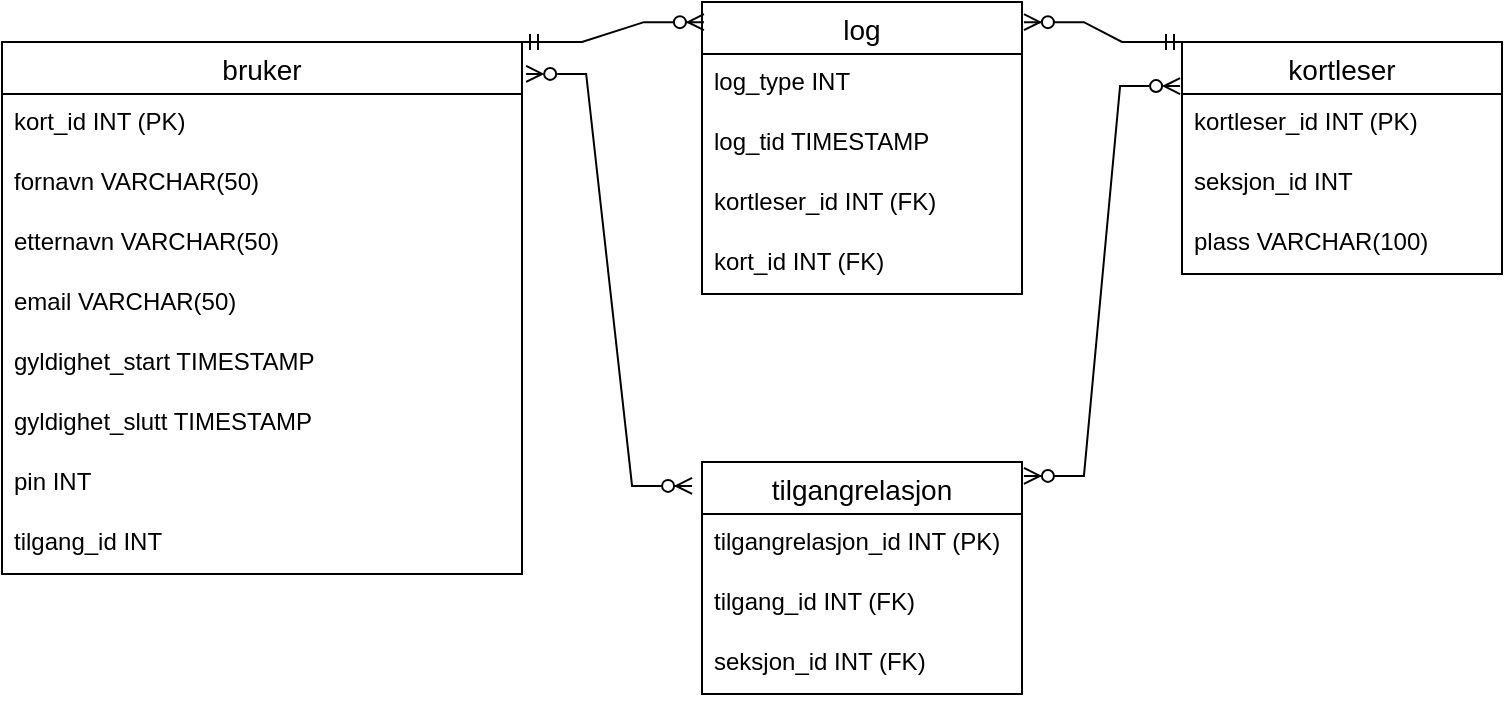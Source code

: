 <mxfile version="22.1.3" type="device">
  <diagram id="R2lEEEUBdFMjLlhIrx00" name="Page-1">
    <mxGraphModel dx="1562" dy="822" grid="0" gridSize="10" guides="1" tooltips="1" connect="1" arrows="1" fold="1" page="1" pageScale="1" pageWidth="850" pageHeight="1100" math="0" shadow="0" extFonts="Permanent Marker^https://fonts.googleapis.com/css?family=Permanent+Marker">
      <root>
        <mxCell id="0" />
        <mxCell id="1" parent="0" />
        <mxCell id="5ztRzxqujjNMiUvxfKSf-1" value="bruker" style="swimlane;fontStyle=0;childLayout=stackLayout;horizontal=1;startSize=26;horizontalStack=0;resizeParent=1;resizeParentMax=0;resizeLast=0;collapsible=1;marginBottom=0;align=center;fontSize=14;" parent="1" vertex="1">
          <mxGeometry x="40" y="40" width="260" height="266" as="geometry" />
        </mxCell>
        <mxCell id="5ztRzxqujjNMiUvxfKSf-2" value="kort_id INT (PK)" style="text;strokeColor=none;fillColor=none;spacingLeft=4;spacingRight=4;overflow=hidden;rotatable=0;points=[[0,0.5],[1,0.5]];portConstraint=eastwest;fontSize=12;whiteSpace=wrap;html=1;" parent="5ztRzxqujjNMiUvxfKSf-1" vertex="1">
          <mxGeometry y="26" width="260" height="30" as="geometry" />
        </mxCell>
        <mxCell id="5ztRzxqujjNMiUvxfKSf-3" value="fornavn VARCHAR(50)" style="text;strokeColor=none;fillColor=none;spacingLeft=4;spacingRight=4;overflow=hidden;rotatable=0;points=[[0,0.5],[1,0.5]];portConstraint=eastwest;fontSize=12;whiteSpace=wrap;html=1;" parent="5ztRzxqujjNMiUvxfKSf-1" vertex="1">
          <mxGeometry y="56" width="260" height="30" as="geometry" />
        </mxCell>
        <mxCell id="qw_QOssrDmkwzQ05NECk-21" value="etternavn VARCHAR(50)" style="text;strokeColor=none;fillColor=none;spacingLeft=4;spacingRight=4;overflow=hidden;rotatable=0;points=[[0,0.5],[1,0.5]];portConstraint=eastwest;fontSize=12;whiteSpace=wrap;html=1;" vertex="1" parent="5ztRzxqujjNMiUvxfKSf-1">
          <mxGeometry y="86" width="260" height="30" as="geometry" />
        </mxCell>
        <mxCell id="qw_QOssrDmkwzQ05NECk-22" value="email VARCHAR(50)" style="text;strokeColor=none;fillColor=none;spacingLeft=4;spacingRight=4;overflow=hidden;rotatable=0;points=[[0,0.5],[1,0.5]];portConstraint=eastwest;fontSize=12;whiteSpace=wrap;html=1;" vertex="1" parent="5ztRzxqujjNMiUvxfKSf-1">
          <mxGeometry y="116" width="260" height="30" as="geometry" />
        </mxCell>
        <mxCell id="5ztRzxqujjNMiUvxfKSf-4" value="gyldighet_start TIMESTAMP" style="text;strokeColor=none;fillColor=none;spacingLeft=4;spacingRight=4;overflow=hidden;rotatable=0;points=[[0,0.5],[1,0.5]];portConstraint=eastwest;fontSize=12;whiteSpace=wrap;html=1;" parent="5ztRzxqujjNMiUvxfKSf-1" vertex="1">
          <mxGeometry y="146" width="260" height="30" as="geometry" />
        </mxCell>
        <mxCell id="qw_QOssrDmkwzQ05NECk-25" value="gyldighet_slutt TIMESTAMP" style="text;strokeColor=none;fillColor=none;spacingLeft=4;spacingRight=4;overflow=hidden;rotatable=0;points=[[0,0.5],[1,0.5]];portConstraint=eastwest;fontSize=12;whiteSpace=wrap;html=1;" vertex="1" parent="5ztRzxqujjNMiUvxfKSf-1">
          <mxGeometry y="176" width="260" height="30" as="geometry" />
        </mxCell>
        <mxCell id="qw_QOssrDmkwzQ05NECk-24" value="pin INT" style="text;strokeColor=none;fillColor=none;spacingLeft=4;spacingRight=4;overflow=hidden;rotatable=0;points=[[0,0.5],[1,0.5]];portConstraint=eastwest;fontSize=12;whiteSpace=wrap;html=1;" vertex="1" parent="5ztRzxqujjNMiUvxfKSf-1">
          <mxGeometry y="206" width="260" height="30" as="geometry" />
        </mxCell>
        <mxCell id="qw_QOssrDmkwzQ05NECk-23" value="tilgang_id INT" style="text;strokeColor=none;fillColor=none;spacingLeft=4;spacingRight=4;overflow=hidden;rotatable=0;points=[[0,0.5],[1,0.5]];portConstraint=eastwest;fontSize=12;whiteSpace=wrap;html=1;" vertex="1" parent="5ztRzxqujjNMiUvxfKSf-1">
          <mxGeometry y="236" width="260" height="30" as="geometry" />
        </mxCell>
        <mxCell id="qw_QOssrDmkwzQ05NECk-1" value="log" style="swimlane;fontStyle=0;childLayout=stackLayout;horizontal=1;startSize=26;horizontalStack=0;resizeParent=1;resizeParentMax=0;resizeLast=0;collapsible=1;marginBottom=0;align=center;fontSize=14;" vertex="1" parent="1">
          <mxGeometry x="390" y="20" width="160" height="146" as="geometry" />
        </mxCell>
        <mxCell id="qw_QOssrDmkwzQ05NECk-3" value="log_type INT" style="text;strokeColor=none;fillColor=none;spacingLeft=4;spacingRight=4;overflow=hidden;rotatable=0;points=[[0,0.5],[1,0.5]];portConstraint=eastwest;fontSize=12;whiteSpace=wrap;html=1;" vertex="1" parent="qw_QOssrDmkwzQ05NECk-1">
          <mxGeometry y="26" width="160" height="30" as="geometry" />
        </mxCell>
        <mxCell id="qw_QOssrDmkwzQ05NECk-4" value="log_tid TIMESTAMP" style="text;strokeColor=none;fillColor=none;spacingLeft=4;spacingRight=4;overflow=hidden;rotatable=0;points=[[0,0.5],[1,0.5]];portConstraint=eastwest;fontSize=12;whiteSpace=wrap;html=1;" vertex="1" parent="qw_QOssrDmkwzQ05NECk-1">
          <mxGeometry y="56" width="160" height="30" as="geometry" />
        </mxCell>
        <mxCell id="qw_QOssrDmkwzQ05NECk-26" value="kortleser_id INT (FK)" style="text;strokeColor=none;fillColor=none;spacingLeft=4;spacingRight=4;overflow=hidden;rotatable=0;points=[[0,0.5],[1,0.5]];portConstraint=eastwest;fontSize=12;whiteSpace=wrap;html=1;" vertex="1" parent="qw_QOssrDmkwzQ05NECk-1">
          <mxGeometry y="86" width="160" height="30" as="geometry" />
        </mxCell>
        <mxCell id="qw_QOssrDmkwzQ05NECk-27" value="kort_id INT (FK)" style="text;strokeColor=none;fillColor=none;spacingLeft=4;spacingRight=4;overflow=hidden;rotatable=0;points=[[0,0.5],[1,0.5]];portConstraint=eastwest;fontSize=12;whiteSpace=wrap;html=1;" vertex="1" parent="qw_QOssrDmkwzQ05NECk-1">
          <mxGeometry y="116" width="160" height="30" as="geometry" />
        </mxCell>
        <mxCell id="qw_QOssrDmkwzQ05NECk-5" value="tilgangrelasjon" style="swimlane;fontStyle=0;childLayout=stackLayout;horizontal=1;startSize=26;horizontalStack=0;resizeParent=1;resizeParentMax=0;resizeLast=0;collapsible=1;marginBottom=0;align=center;fontSize=14;rounded=0;" vertex="1" parent="1">
          <mxGeometry x="390" y="250" width="160" height="116" as="geometry" />
        </mxCell>
        <mxCell id="qw_QOssrDmkwzQ05NECk-6" value="tilgangrelasjon_id INT (PK)" style="text;strokeColor=none;fillColor=none;spacingLeft=4;spacingRight=4;overflow=hidden;rotatable=0;points=[[0,0.5],[1,0.5]];portConstraint=eastwest;fontSize=12;whiteSpace=wrap;html=1;" vertex="1" parent="qw_QOssrDmkwzQ05NECk-5">
          <mxGeometry y="26" width="160" height="30" as="geometry" />
        </mxCell>
        <mxCell id="qw_QOssrDmkwzQ05NECk-7" value="tilgang_id INT (FK)" style="text;strokeColor=none;fillColor=none;spacingLeft=4;spacingRight=4;overflow=hidden;rotatable=0;points=[[0,0.5],[1,0.5]];portConstraint=eastwest;fontSize=12;whiteSpace=wrap;html=1;" vertex="1" parent="qw_QOssrDmkwzQ05NECk-5">
          <mxGeometry y="56" width="160" height="30" as="geometry" />
        </mxCell>
        <mxCell id="qw_QOssrDmkwzQ05NECk-8" value="seksjon_id INT (FK)" style="text;strokeColor=none;fillColor=none;spacingLeft=4;spacingRight=4;overflow=hidden;rotatable=0;points=[[0,0.5],[1,0.5]];portConstraint=eastwest;fontSize=12;whiteSpace=wrap;html=1;" vertex="1" parent="qw_QOssrDmkwzQ05NECk-5">
          <mxGeometry y="86" width="160" height="30" as="geometry" />
        </mxCell>
        <mxCell id="qw_QOssrDmkwzQ05NECk-9" value="kortleser" style="swimlane;fontStyle=0;childLayout=stackLayout;horizontal=1;startSize=26;horizontalStack=0;resizeParent=1;resizeParentMax=0;resizeLast=0;collapsible=1;marginBottom=0;align=center;fontSize=14;" vertex="1" parent="1">
          <mxGeometry x="630" y="40" width="160" height="116" as="geometry" />
        </mxCell>
        <mxCell id="qw_QOssrDmkwzQ05NECk-10" value="kortleser_id INT (PK)" style="text;strokeColor=none;fillColor=none;spacingLeft=4;spacingRight=4;overflow=hidden;rotatable=0;points=[[0,0.5],[1,0.5]];portConstraint=eastwest;fontSize=12;whiteSpace=wrap;html=1;" vertex="1" parent="qw_QOssrDmkwzQ05NECk-9">
          <mxGeometry y="26" width="160" height="30" as="geometry" />
        </mxCell>
        <mxCell id="qw_QOssrDmkwzQ05NECk-11" value="seksjon_id INT&amp;nbsp;" style="text;strokeColor=none;fillColor=none;spacingLeft=4;spacingRight=4;overflow=hidden;rotatable=0;points=[[0,0.5],[1,0.5]];portConstraint=eastwest;fontSize=12;whiteSpace=wrap;html=1;" vertex="1" parent="qw_QOssrDmkwzQ05NECk-9">
          <mxGeometry y="56" width="160" height="30" as="geometry" />
        </mxCell>
        <mxCell id="qw_QOssrDmkwzQ05NECk-12" value="plass VARCHAR(100)" style="text;strokeColor=none;fillColor=none;spacingLeft=4;spacingRight=4;overflow=hidden;rotatable=0;points=[[0,0.5],[1,0.5]];portConstraint=eastwest;fontSize=12;whiteSpace=wrap;html=1;" vertex="1" parent="qw_QOssrDmkwzQ05NECk-9">
          <mxGeometry y="86" width="160" height="30" as="geometry" />
        </mxCell>
        <mxCell id="qw_QOssrDmkwzQ05NECk-14" value="" style="edgeStyle=entityRelationEdgeStyle;fontSize=12;html=1;endArrow=ERzeroToMany;startArrow=ERzeroToMany;rounded=0;exitX=-0.006;exitY=0.19;exitDx=0;exitDy=0;entryX=1.006;entryY=0.06;entryDx=0;entryDy=0;exitPerimeter=0;entryPerimeter=0;startFill=0;" edge="1" parent="1" source="qw_QOssrDmkwzQ05NECk-9" target="qw_QOssrDmkwzQ05NECk-5">
          <mxGeometry width="100" height="100" relative="1" as="geometry">
            <mxPoint x="370" y="440" as="sourcePoint" />
            <mxPoint x="610" y="530" as="targetPoint" />
          </mxGeometry>
        </mxCell>
        <mxCell id="qw_QOssrDmkwzQ05NECk-19" value="" style="edgeStyle=entityRelationEdgeStyle;fontSize=12;html=1;endArrow=ERzeroToMany;startArrow=ERmandOne;rounded=0;exitX=0;exitY=0;exitDx=0;exitDy=0;entryX=1.006;entryY=0.069;entryDx=0;entryDy=0;entryPerimeter=0;" edge="1" parent="1" source="qw_QOssrDmkwzQ05NECk-9" target="qw_QOssrDmkwzQ05NECk-1">
          <mxGeometry width="100" height="100" relative="1" as="geometry">
            <mxPoint x="540" y="250" as="sourcePoint" />
            <mxPoint x="481" y="443" as="targetPoint" />
          </mxGeometry>
        </mxCell>
        <mxCell id="qw_QOssrDmkwzQ05NECk-20" value="" style="edgeStyle=entityRelationEdgeStyle;fontSize=12;html=1;endArrow=ERzeroToMany;startArrow=ERmandOne;rounded=0;exitX=1;exitY=0;exitDx=0;exitDy=0;entryX=0.006;entryY=0.069;entryDx=0;entryDy=0;entryPerimeter=0;" edge="1" parent="1" source="5ztRzxqujjNMiUvxfKSf-1" target="qw_QOssrDmkwzQ05NECk-1">
          <mxGeometry width="100" height="100" relative="1" as="geometry">
            <mxPoint x="370" y="220" as="sourcePoint" />
            <mxPoint x="311" y="413" as="targetPoint" />
          </mxGeometry>
        </mxCell>
        <mxCell id="qw_QOssrDmkwzQ05NECk-13" value="" style="edgeStyle=entityRelationEdgeStyle;fontSize=12;html=1;endArrow=ERzeroToMany;endFill=1;startArrow=ERzeroToMany;rounded=0;entryX=-0.031;entryY=0.103;entryDx=0;entryDy=0;startFill=0;entryPerimeter=0;exitX=1.008;exitY=0.06;exitDx=0;exitDy=0;exitPerimeter=0;" edge="1" parent="1" source="5ztRzxqujjNMiUvxfKSf-1" target="qw_QOssrDmkwzQ05NECk-5">
          <mxGeometry width="100" height="100" relative="1" as="geometry">
            <mxPoint x="320" y="290" as="sourcePoint" />
            <mxPoint x="488.08" y="452.516" as="targetPoint" />
            <Array as="points">
              <mxPoint x="230" y="477.48" />
              <mxPoint x="230" y="407.48" />
            </Array>
          </mxGeometry>
        </mxCell>
      </root>
    </mxGraphModel>
  </diagram>
</mxfile>
